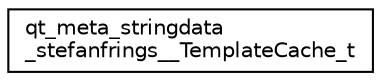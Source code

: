 digraph "Graphical Class Hierarchy"
{
  edge [fontname="Helvetica",fontsize="10",labelfontname="Helvetica",labelfontsize="10"];
  node [fontname="Helvetica",fontsize="10",shape=record];
  rankdir="LR";
  Node0 [label="qt_meta_stringdata\l_stefanfrings__TemplateCache_t",height=0.2,width=0.4,color="black", fillcolor="white", style="filled",URL="$structqt__meta__stringdata__stefanfrings_____template_cache__t.html"];
}
